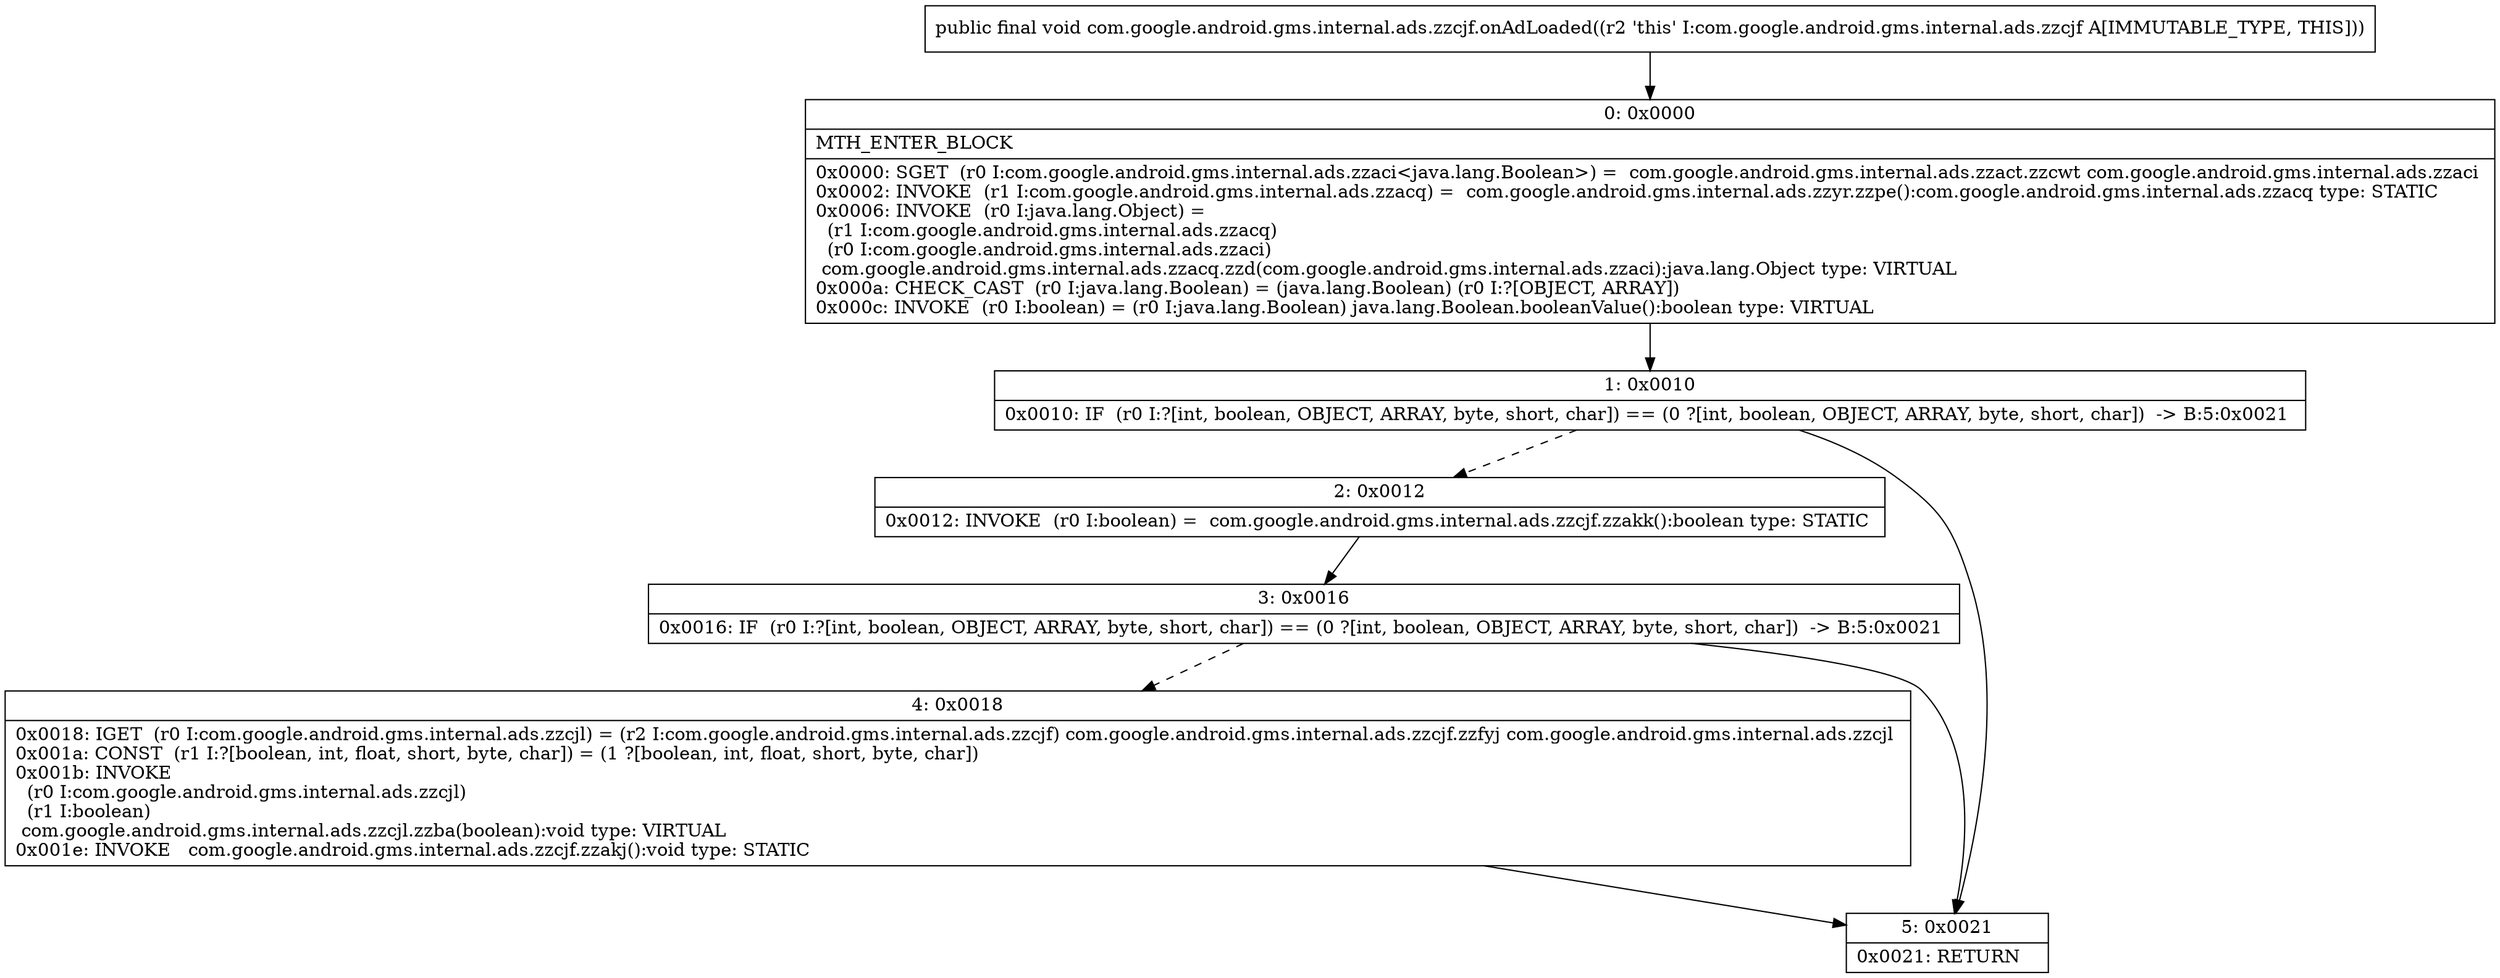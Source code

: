 digraph "CFG forcom.google.android.gms.internal.ads.zzcjf.onAdLoaded()V" {
Node_0 [shape=record,label="{0\:\ 0x0000|MTH_ENTER_BLOCK\l|0x0000: SGET  (r0 I:com.google.android.gms.internal.ads.zzaci\<java.lang.Boolean\>) =  com.google.android.gms.internal.ads.zzact.zzcwt com.google.android.gms.internal.ads.zzaci \l0x0002: INVOKE  (r1 I:com.google.android.gms.internal.ads.zzacq) =  com.google.android.gms.internal.ads.zzyr.zzpe():com.google.android.gms.internal.ads.zzacq type: STATIC \l0x0006: INVOKE  (r0 I:java.lang.Object) = \l  (r1 I:com.google.android.gms.internal.ads.zzacq)\l  (r0 I:com.google.android.gms.internal.ads.zzaci)\l com.google.android.gms.internal.ads.zzacq.zzd(com.google.android.gms.internal.ads.zzaci):java.lang.Object type: VIRTUAL \l0x000a: CHECK_CAST  (r0 I:java.lang.Boolean) = (java.lang.Boolean) (r0 I:?[OBJECT, ARRAY]) \l0x000c: INVOKE  (r0 I:boolean) = (r0 I:java.lang.Boolean) java.lang.Boolean.booleanValue():boolean type: VIRTUAL \l}"];
Node_1 [shape=record,label="{1\:\ 0x0010|0x0010: IF  (r0 I:?[int, boolean, OBJECT, ARRAY, byte, short, char]) == (0 ?[int, boolean, OBJECT, ARRAY, byte, short, char])  \-\> B:5:0x0021 \l}"];
Node_2 [shape=record,label="{2\:\ 0x0012|0x0012: INVOKE  (r0 I:boolean) =  com.google.android.gms.internal.ads.zzcjf.zzakk():boolean type: STATIC \l}"];
Node_3 [shape=record,label="{3\:\ 0x0016|0x0016: IF  (r0 I:?[int, boolean, OBJECT, ARRAY, byte, short, char]) == (0 ?[int, boolean, OBJECT, ARRAY, byte, short, char])  \-\> B:5:0x0021 \l}"];
Node_4 [shape=record,label="{4\:\ 0x0018|0x0018: IGET  (r0 I:com.google.android.gms.internal.ads.zzcjl) = (r2 I:com.google.android.gms.internal.ads.zzcjf) com.google.android.gms.internal.ads.zzcjf.zzfyj com.google.android.gms.internal.ads.zzcjl \l0x001a: CONST  (r1 I:?[boolean, int, float, short, byte, char]) = (1 ?[boolean, int, float, short, byte, char]) \l0x001b: INVOKE  \l  (r0 I:com.google.android.gms.internal.ads.zzcjl)\l  (r1 I:boolean)\l com.google.android.gms.internal.ads.zzcjl.zzba(boolean):void type: VIRTUAL \l0x001e: INVOKE   com.google.android.gms.internal.ads.zzcjf.zzakj():void type: STATIC \l}"];
Node_5 [shape=record,label="{5\:\ 0x0021|0x0021: RETURN   \l}"];
MethodNode[shape=record,label="{public final void com.google.android.gms.internal.ads.zzcjf.onAdLoaded((r2 'this' I:com.google.android.gms.internal.ads.zzcjf A[IMMUTABLE_TYPE, THIS])) }"];
MethodNode -> Node_0;
Node_0 -> Node_1;
Node_1 -> Node_2[style=dashed];
Node_1 -> Node_5;
Node_2 -> Node_3;
Node_3 -> Node_4[style=dashed];
Node_3 -> Node_5;
Node_4 -> Node_5;
}


